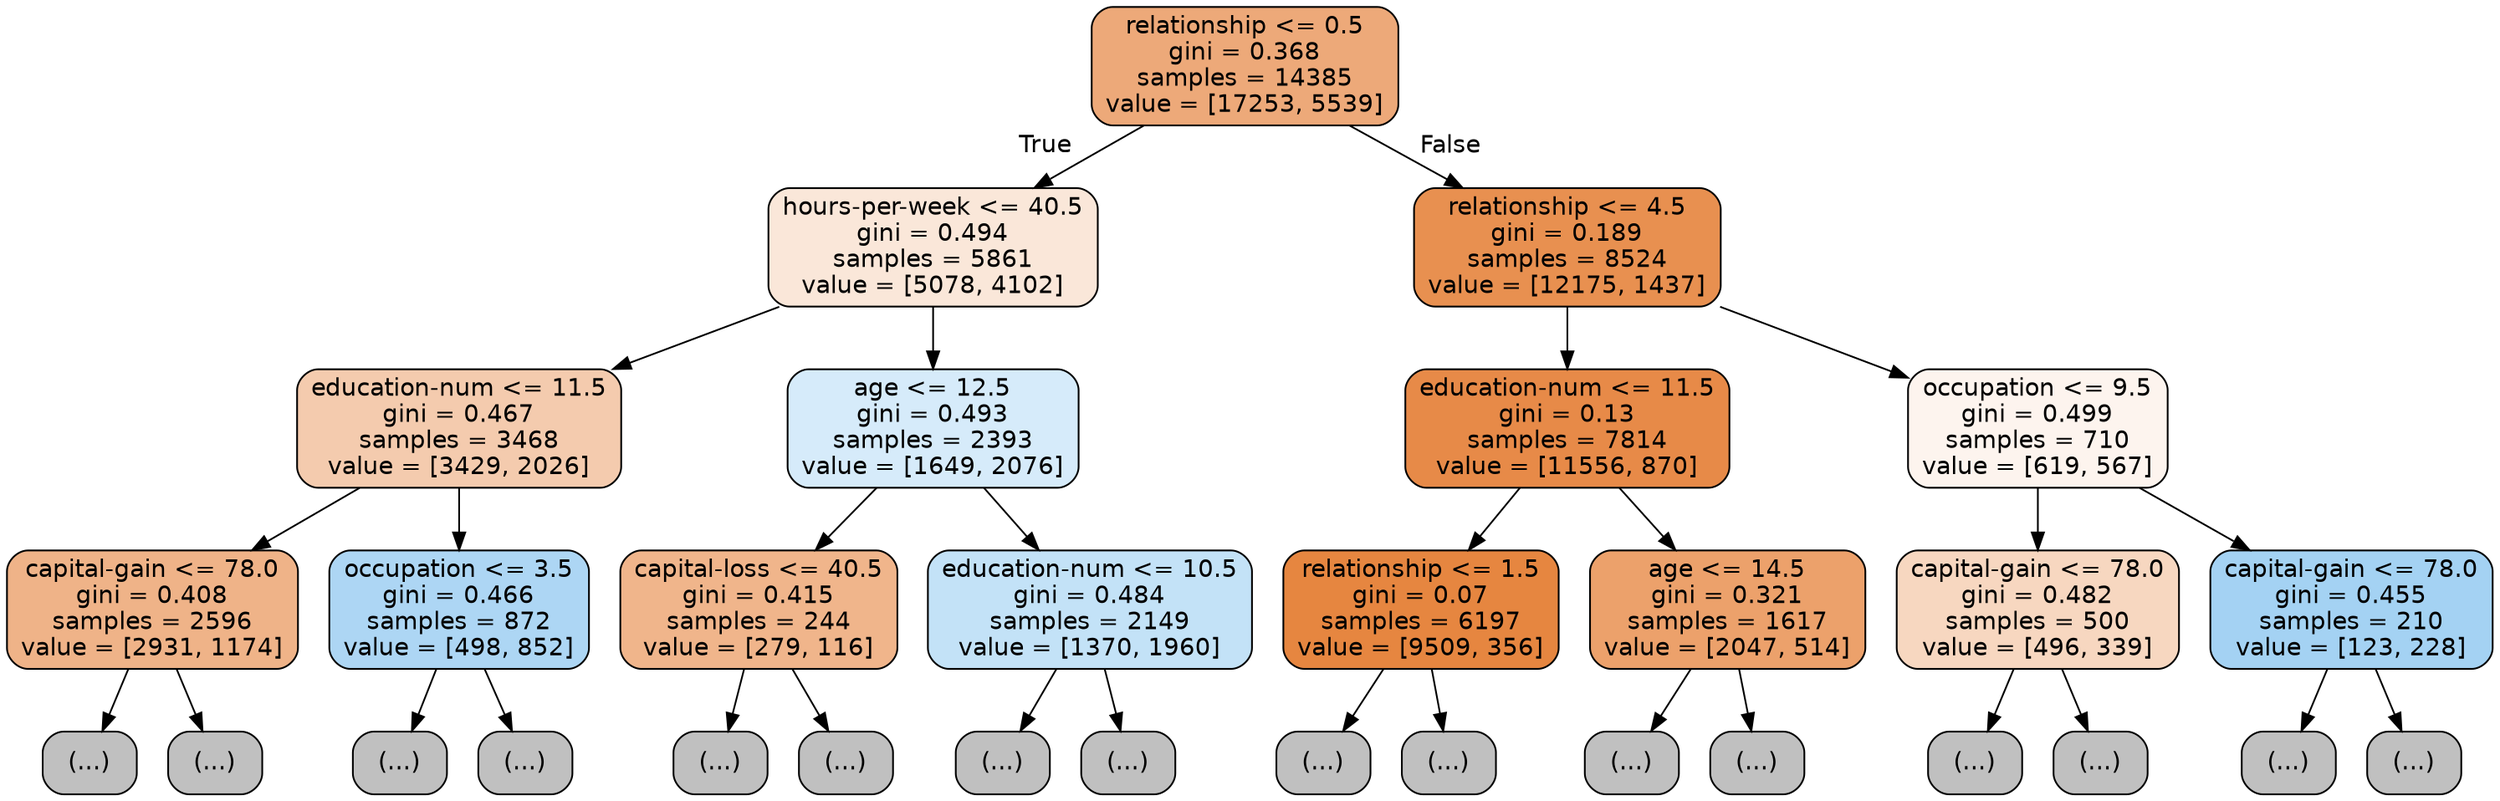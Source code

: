 digraph Tree {
node [shape=box, style="filled, rounded", color="black", fontname=helvetica] ;
edge [fontname=helvetica] ;
0 [label="relationship <= 0.5\ngini = 0.368\nsamples = 14385\nvalue = [17253, 5539]", fillcolor="#eda979"] ;
1 [label="hours-per-week <= 40.5\ngini = 0.494\nsamples = 5861\nvalue = [5078, 4102]", fillcolor="#fae7d9"] ;
0 -> 1 [labeldistance=2.5, labelangle=45, headlabel="True"] ;
2 [label="education-num <= 11.5\ngini = 0.467\nsamples = 3468\nvalue = [3429, 2026]", fillcolor="#f4cbae"] ;
1 -> 2 ;
3 [label="capital-gain <= 78.0\ngini = 0.408\nsamples = 2596\nvalue = [2931, 1174]", fillcolor="#efb388"] ;
2 -> 3 ;
4 [label="(...)", fillcolor="#C0C0C0"] ;
3 -> 4 ;
99 [label="(...)", fillcolor="#C0C0C0"] ;
3 -> 99 ;
102 [label="occupation <= 3.5\ngini = 0.466\nsamples = 872\nvalue = [498, 852]", fillcolor="#add6f4"] ;
2 -> 102 ;
103 [label="(...)", fillcolor="#C0C0C0"] ;
102 -> 103 ;
116 [label="(...)", fillcolor="#C0C0C0"] ;
102 -> 116 ;
157 [label="age <= 12.5\ngini = 0.493\nsamples = 2393\nvalue = [1649, 2076]", fillcolor="#d6ebfa"] ;
1 -> 157 ;
158 [label="capital-loss <= 40.5\ngini = 0.415\nsamples = 244\nvalue = [279, 116]", fillcolor="#f0b58b"] ;
157 -> 158 ;
159 [label="(...)", fillcolor="#C0C0C0"] ;
158 -> 159 ;
194 [label="(...)", fillcolor="#C0C0C0"] ;
158 -> 194 ;
195 [label="education-num <= 10.5\ngini = 0.484\nsamples = 2149\nvalue = [1370, 1960]", fillcolor="#c3e2f7"] ;
157 -> 195 ;
196 [label="(...)", fillcolor="#C0C0C0"] ;
195 -> 196 ;
281 [label="(...)", fillcolor="#C0C0C0"] ;
195 -> 281 ;
322 [label="relationship <= 4.5\ngini = 0.189\nsamples = 8524\nvalue = [12175, 1437]", fillcolor="#e89050"] ;
0 -> 322 [labeldistance=2.5, labelangle=-45, headlabel="False"] ;
323 [label="education-num <= 11.5\ngini = 0.13\nsamples = 7814\nvalue = [11556, 870]", fillcolor="#e78a48"] ;
322 -> 323 ;
324 [label="relationship <= 1.5\ngini = 0.07\nsamples = 6197\nvalue = [9509, 356]", fillcolor="#e68640"] ;
323 -> 324 ;
325 [label="(...)", fillcolor="#C0C0C0"] ;
324 -> 325 ;
436 [label="(...)", fillcolor="#C0C0C0"] ;
324 -> 436 ;
521 [label="age <= 14.5\ngini = 0.321\nsamples = 1617\nvalue = [2047, 514]", fillcolor="#eca16b"] ;
323 -> 521 ;
522 [label="(...)", fillcolor="#C0C0C0"] ;
521 -> 522 ;
561 [label="(...)", fillcolor="#C0C0C0"] ;
521 -> 561 ;
616 [label="occupation <= 9.5\ngini = 0.499\nsamples = 710\nvalue = [619, 567]", fillcolor="#fdf4ee"] ;
322 -> 616 ;
617 [label="capital-gain <= 78.0\ngini = 0.482\nsamples = 500\nvalue = [496, 339]", fillcolor="#f7d7c0"] ;
616 -> 617 ;
618 [label="(...)", fillcolor="#C0C0C0"] ;
617 -> 618 ;
637 [label="(...)", fillcolor="#C0C0C0"] ;
617 -> 637 ;
638 [label="capital-gain <= 78.0\ngini = 0.455\nsamples = 210\nvalue = [123, 228]", fillcolor="#a4d2f3"] ;
616 -> 638 ;
639 [label="(...)", fillcolor="#C0C0C0"] ;
638 -> 639 ;
664 [label="(...)", fillcolor="#C0C0C0"] ;
638 -> 664 ;
}